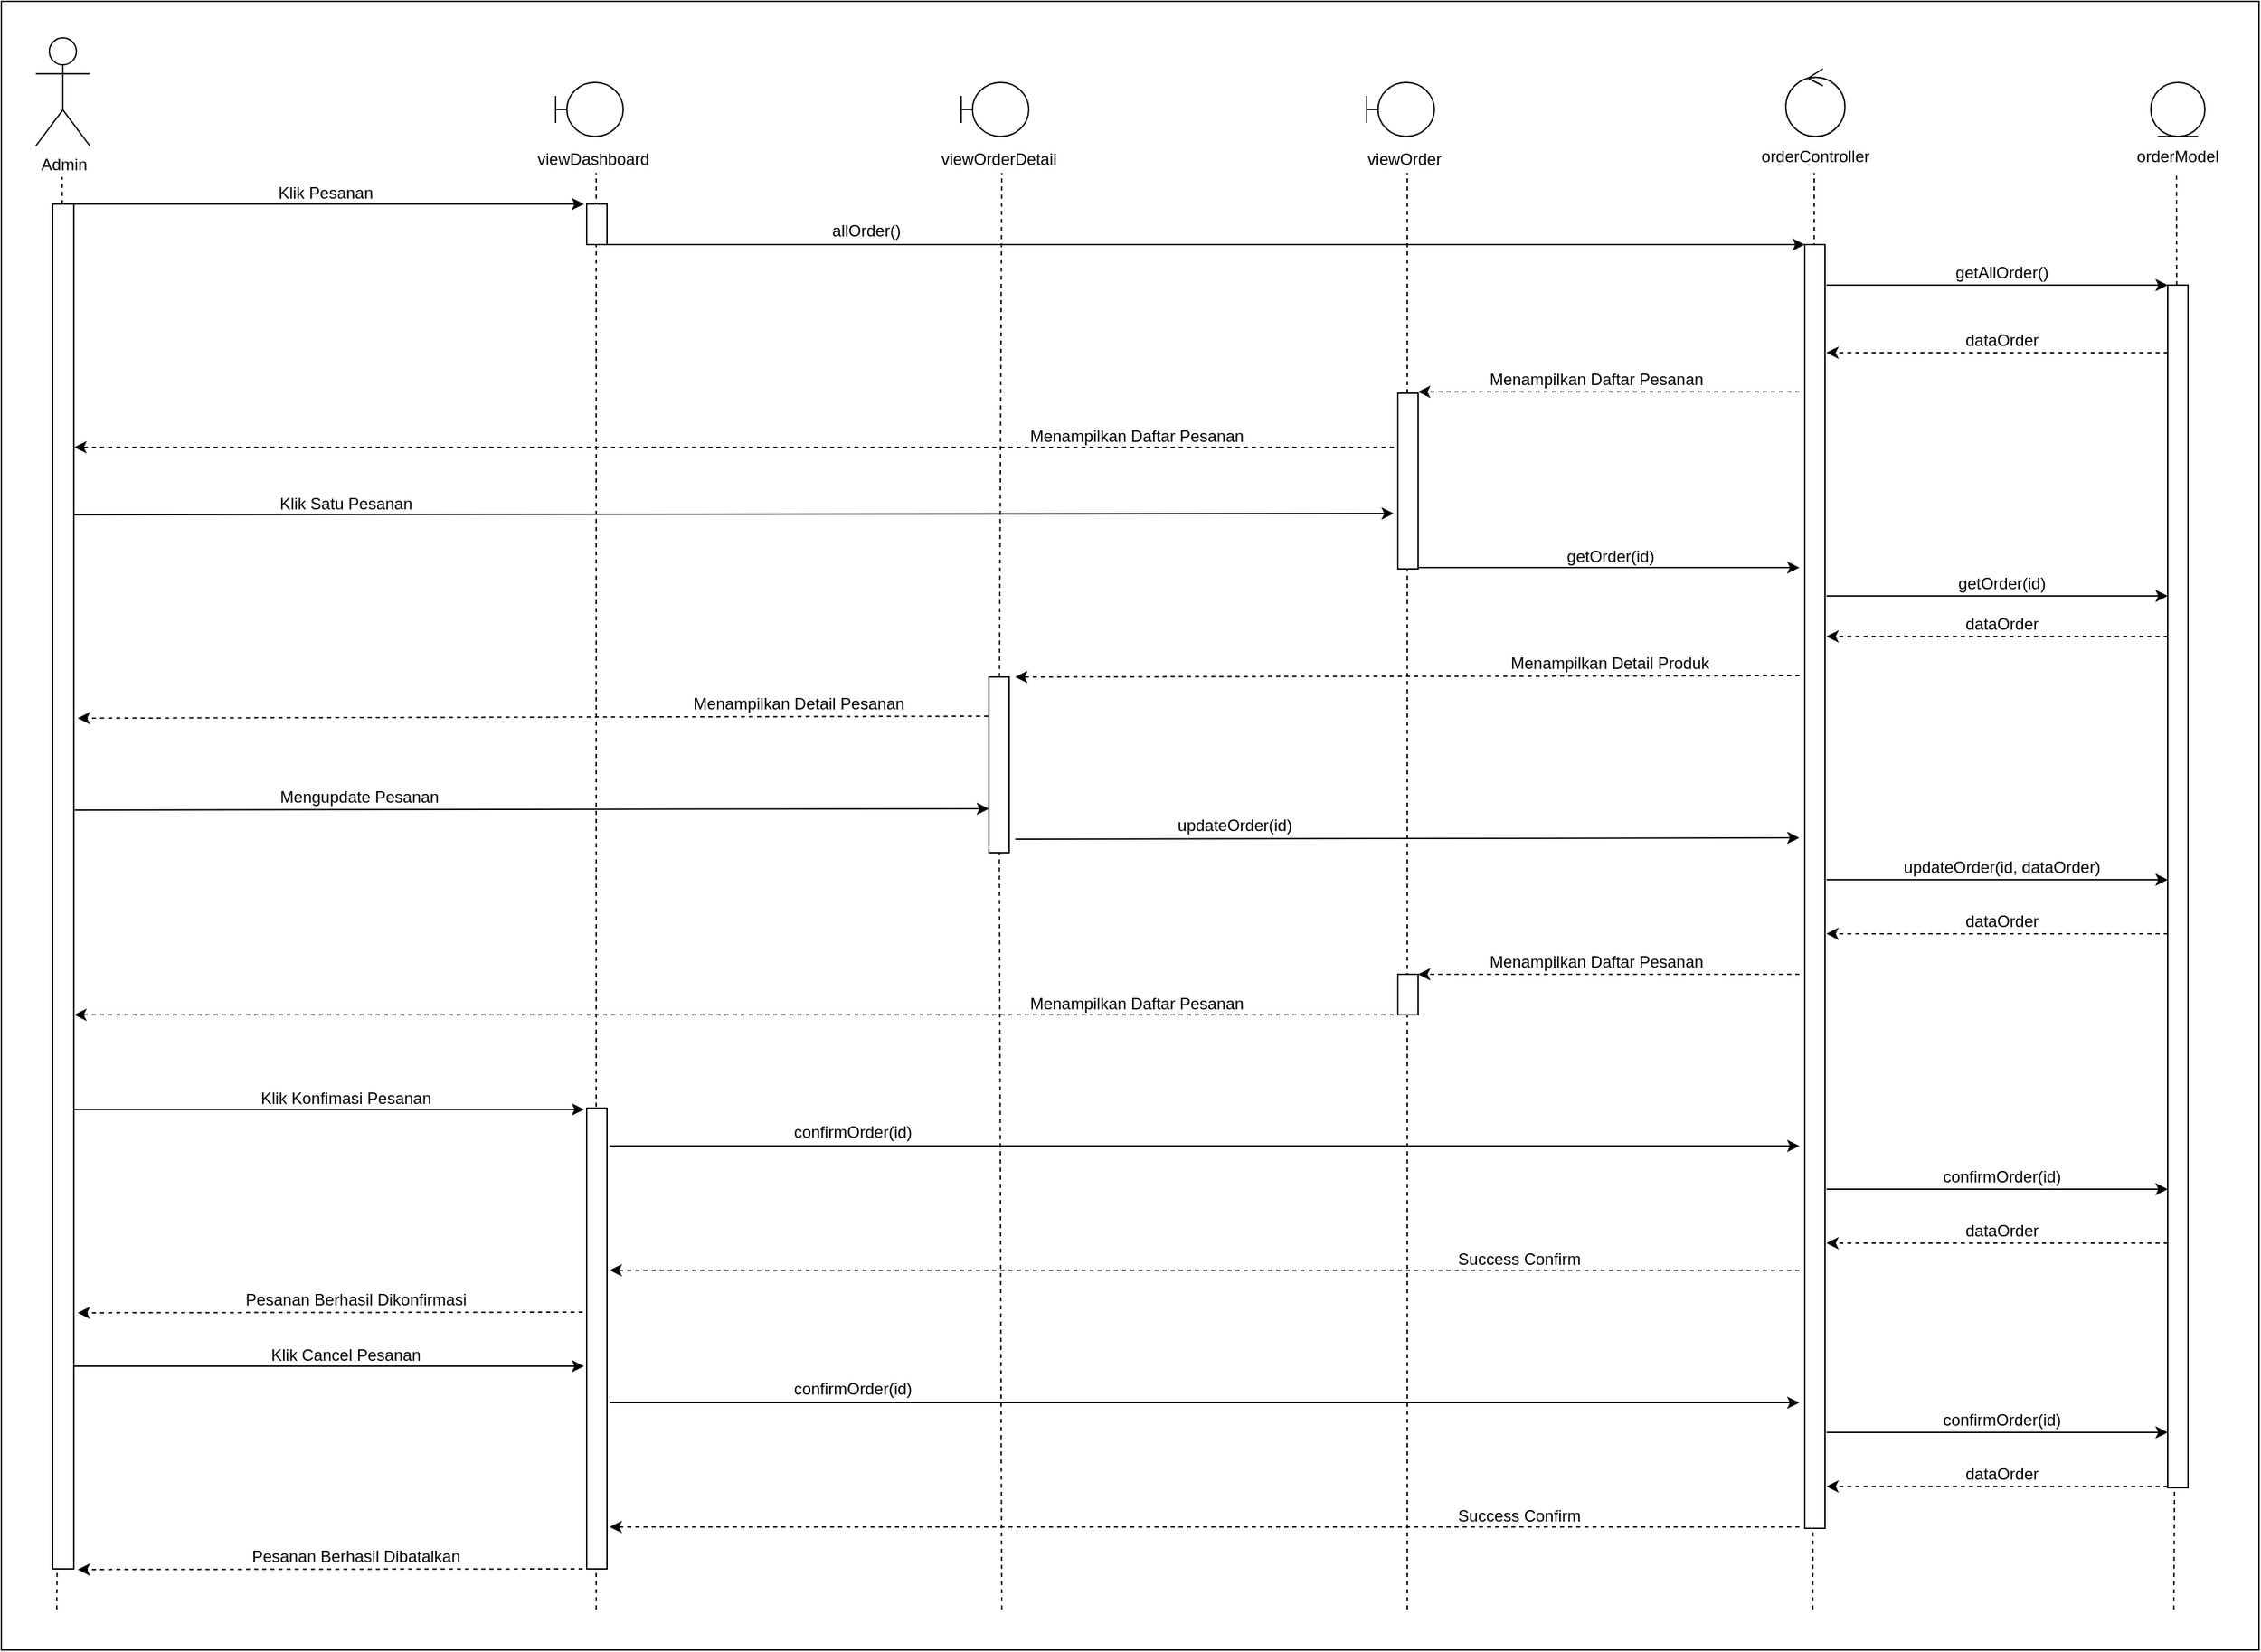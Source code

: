 <mxfile version="17.4.2" type="device"><diagram id="1heGm6sYk5PpGQ1YUHn8" name="Page-1"><mxGraphModel dx="1837" dy="1428" grid="1" gridSize="10" guides="1" tooltips="1" connect="1" arrows="1" fold="1" page="1" pageScale="1" pageWidth="850" pageHeight="1100" math="0" shadow="0"><root><mxCell id="0"/><mxCell id="1" parent="0"/><mxCell id="5eZJII_vhHzZ0wdDqpi4-136" value="" style="rounded=0;whiteSpace=wrap;html=1;" vertex="1" parent="1"><mxGeometry x="160" y="100" width="1670" height="1220" as="geometry"/></mxCell><mxCell id="5eZJII_vhHzZ0wdDqpi4-2" value="Admin" style="shape=umlActor;verticalLabelPosition=bottom;verticalAlign=top;html=1;outlineConnect=0;" vertex="1" parent="1"><mxGeometry x="185.5" y="127" width="40" height="80" as="geometry"/></mxCell><mxCell id="5eZJII_vhHzZ0wdDqpi4-3" value="" style="endArrow=none;dashed=1;html=1;rounded=0;startArrow=none;" edge="1" parent="1" source="5eZJII_vhHzZ0wdDqpi4-4"><mxGeometry width="50" height="50" relative="1" as="geometry"><mxPoint x="205" y="640" as="sourcePoint"/><mxPoint x="205" y="230" as="targetPoint"/></mxGeometry></mxCell><mxCell id="5eZJII_vhHzZ0wdDqpi4-4" value="" style="rounded=0;whiteSpace=wrap;html=1;" vertex="1" parent="1"><mxGeometry x="198" y="250" width="15.62" height="1010" as="geometry"/></mxCell><mxCell id="5eZJII_vhHzZ0wdDqpi4-5" value="" style="endArrow=none;dashed=1;html=1;rounded=0;" edge="1" parent="1" target="5eZJII_vhHzZ0wdDqpi4-4"><mxGeometry width="50" height="50" relative="1" as="geometry"><mxPoint x="201" y="1290" as="sourcePoint"/><mxPoint x="205" y="230" as="targetPoint"/></mxGeometry></mxCell><mxCell id="5eZJII_vhHzZ0wdDqpi4-6" value="" style="shape=umlBoundary;whiteSpace=wrap;html=1;" vertex="1" parent="1"><mxGeometry x="570" y="160" width="50" height="40" as="geometry"/></mxCell><mxCell id="5eZJII_vhHzZ0wdDqpi4-7" value="" style="endArrow=none;dashed=1;html=1;rounded=0;startArrow=none;" edge="1" parent="1"><mxGeometry width="50" height="50" relative="1" as="geometry"><mxPoint x="600" y="1290" as="sourcePoint"/><mxPoint x="600" y="227" as="targetPoint"/></mxGeometry></mxCell><mxCell id="5eZJII_vhHzZ0wdDqpi4-8" value="" style="rounded=0;whiteSpace=wrap;html=1;" vertex="1" parent="1"><mxGeometry x="593" y="250" width="15" height="30" as="geometry"/></mxCell><mxCell id="5eZJII_vhHzZ0wdDqpi4-9" value="" style="ellipse;shape=umlControl;whiteSpace=wrap;html=1;" vertex="1" parent="1"><mxGeometry x="1480" y="150" width="43.75" height="50" as="geometry"/></mxCell><mxCell id="5eZJII_vhHzZ0wdDqpi4-10" value="" style="endArrow=none;dashed=1;html=1;rounded=0;startArrow=none;" edge="1" parent="1"><mxGeometry width="50" height="50" relative="1" as="geometry"><mxPoint x="1500" y="1290" as="sourcePoint"/><mxPoint x="1501" y="227" as="targetPoint"/></mxGeometry></mxCell><mxCell id="5eZJII_vhHzZ0wdDqpi4-11" value="" style="rounded=0;whiteSpace=wrap;html=1;" vertex="1" parent="1"><mxGeometry x="1494" y="280" width="15" height="950" as="geometry"/></mxCell><mxCell id="5eZJII_vhHzZ0wdDqpi4-12" value="" style="shape=umlLifeline;participant=umlEntity;perimeter=lifelinePerimeter;whiteSpace=wrap;html=1;container=1;collapsible=0;recursiveResize=0;verticalAlign=top;spacingTop=36;outlineConnect=0;" vertex="1" parent="1"><mxGeometry x="1750" y="160" width="40" height="40" as="geometry"/></mxCell><mxCell id="5eZJII_vhHzZ0wdDqpi4-13" value="" style="endArrow=none;dashed=1;html=1;rounded=0;startArrow=none;" edge="1" parent="1" source="5eZJII_vhHzZ0wdDqpi4-14"><mxGeometry width="50" height="50" relative="1" as="geometry"><mxPoint x="1769.0" y="641.5" as="sourcePoint"/><mxPoint x="1769" y="228.5" as="targetPoint"/></mxGeometry></mxCell><mxCell id="5eZJII_vhHzZ0wdDqpi4-14" value="" style="rounded=0;whiteSpace=wrap;html=1;" vertex="1" parent="1"><mxGeometry x="1762.5" y="310" width="15" height="890" as="geometry"/></mxCell><mxCell id="5eZJII_vhHzZ0wdDqpi4-15" value="" style="endArrow=none;dashed=1;html=1;rounded=0;startArrow=none;" edge="1" parent="1" target="5eZJII_vhHzZ0wdDqpi4-14"><mxGeometry width="50" height="50" relative="1" as="geometry"><mxPoint x="1767" y="1290" as="sourcePoint"/><mxPoint x="1769" y="228.5" as="targetPoint"/></mxGeometry></mxCell><mxCell id="5eZJII_vhHzZ0wdDqpi4-16" value="" style="endArrow=classic;html=1;rounded=0;exitX=1;exitY=0;exitDx=0;exitDy=0;" edge="1" parent="1"><mxGeometry width="50" height="50" relative="1" as="geometry"><mxPoint x="214" y="250.0" as="sourcePoint"/><mxPoint x="591" y="250" as="targetPoint"/></mxGeometry></mxCell><mxCell id="5eZJII_vhHzZ0wdDqpi4-17" value="" style="endArrow=classic;html=1;rounded=0;dashed=1;" edge="1" parent="1"><mxGeometry width="50" height="50" relative="1" as="geometry"><mxPoint x="1190" y="430" as="sourcePoint"/><mxPoint x="214" y="430" as="targetPoint"/></mxGeometry></mxCell><mxCell id="5eZJII_vhHzZ0wdDqpi4-18" value="" style="endArrow=classic;html=1;rounded=0;" edge="1" parent="1"><mxGeometry width="50" height="50" relative="1" as="geometry"><mxPoint x="1510" y="310" as="sourcePoint"/><mxPoint x="1762.5" y="310" as="targetPoint"/></mxGeometry></mxCell><mxCell id="5eZJII_vhHzZ0wdDqpi4-19" value="" style="endArrow=classic;html=1;rounded=0;dashed=1;" edge="1" parent="1"><mxGeometry width="50" height="50" relative="1" as="geometry"><mxPoint x="1762.5" y="360" as="sourcePoint"/><mxPoint x="1510" y="360" as="targetPoint"/></mxGeometry></mxCell><mxCell id="5eZJII_vhHzZ0wdDqpi4-20" value="viewDashboard" style="text;html=1;strokeColor=none;fillColor=none;align=center;verticalAlign=middle;whiteSpace=wrap;rounded=0;" vertex="1" parent="1"><mxGeometry x="568" y="202" width="60" height="30" as="geometry"/></mxCell><mxCell id="5eZJII_vhHzZ0wdDqpi4-21" value="orderController" style="text;html=1;strokeColor=none;fillColor=none;align=center;verticalAlign=middle;whiteSpace=wrap;rounded=0;" vertex="1" parent="1"><mxGeometry x="1471.5" y="200" width="60" height="30" as="geometry"/></mxCell><mxCell id="5eZJII_vhHzZ0wdDqpi4-22" value="orderModel" style="text;html=1;strokeColor=none;fillColor=none;align=center;verticalAlign=middle;whiteSpace=wrap;rounded=0;" vertex="1" parent="1"><mxGeometry x="1740" y="200" width="60" height="30" as="geometry"/></mxCell><mxCell id="5eZJII_vhHzZ0wdDqpi4-23" value="Klik Pesanan" style="text;html=1;strokeColor=none;fillColor=none;align=center;verticalAlign=middle;whiteSpace=wrap;rounded=0;" vertex="1" parent="1"><mxGeometry x="350" y="227" width="100" height="30" as="geometry"/></mxCell><mxCell id="5eZJII_vhHzZ0wdDqpi4-24" value="Menampilkan Daftar Pesanan" style="text;html=1;strokeColor=none;fillColor=none;align=center;verticalAlign=middle;whiteSpace=wrap;rounded=0;" vertex="1" parent="1"><mxGeometry x="910" y="407" width="180" height="30" as="geometry"/></mxCell><mxCell id="5eZJII_vhHzZ0wdDqpi4-25" value="getAllOrder()" style="text;html=1;strokeColor=none;fillColor=none;align=center;verticalAlign=middle;whiteSpace=wrap;rounded=0;" vertex="1" parent="1"><mxGeometry x="1590" y="286" width="100" height="30" as="geometry"/></mxCell><mxCell id="5eZJII_vhHzZ0wdDqpi4-26" value="dataOrder" style="text;html=1;strokeColor=none;fillColor=none;align=center;verticalAlign=middle;whiteSpace=wrap;rounded=0;" vertex="1" parent="1"><mxGeometry x="1590" y="336" width="100" height="30" as="geometry"/></mxCell><mxCell id="5eZJII_vhHzZ0wdDqpi4-27" value="" style="shape=umlBoundary;whiteSpace=wrap;html=1;" vertex="1" parent="1"><mxGeometry x="870" y="160" width="50" height="40" as="geometry"/></mxCell><mxCell id="5eZJII_vhHzZ0wdDqpi4-28" value="" style="endArrow=none;dashed=1;html=1;rounded=0;startArrow=none;" edge="1" parent="1" source="5eZJII_vhHzZ0wdDqpi4-42"><mxGeometry width="50" height="50" relative="1" as="geometry"><mxPoint x="900" y="1220" as="sourcePoint"/><mxPoint x="900" y="227" as="targetPoint"/></mxGeometry></mxCell><mxCell id="5eZJII_vhHzZ0wdDqpi4-29" value="viewOrderDetail" style="text;html=1;strokeColor=none;fillColor=none;align=center;verticalAlign=middle;whiteSpace=wrap;rounded=0;" vertex="1" parent="1"><mxGeometry x="868" y="202" width="60" height="30" as="geometry"/></mxCell><mxCell id="5eZJII_vhHzZ0wdDqpi4-30" value="" style="shape=umlBoundary;whiteSpace=wrap;html=1;" vertex="1" parent="1"><mxGeometry x="1170" y="160" width="50" height="40" as="geometry"/></mxCell><mxCell id="5eZJII_vhHzZ0wdDqpi4-31" value="" style="endArrow=none;dashed=1;html=1;rounded=0;startArrow=none;" edge="1" parent="1"><mxGeometry width="50" height="50" relative="1" as="geometry"><mxPoint x="1200" y="1290" as="sourcePoint"/><mxPoint x="1200" y="227" as="targetPoint"/></mxGeometry></mxCell><mxCell id="5eZJII_vhHzZ0wdDqpi4-32" value="" style="rounded=0;whiteSpace=wrap;html=1;" vertex="1" parent="1"><mxGeometry x="1193" y="390" width="15" height="130" as="geometry"/></mxCell><mxCell id="5eZJII_vhHzZ0wdDqpi4-33" value="viewOrder" style="text;html=1;strokeColor=none;fillColor=none;align=center;verticalAlign=middle;whiteSpace=wrap;rounded=0;" vertex="1" parent="1"><mxGeometry x="1168" y="202" width="60" height="30" as="geometry"/></mxCell><mxCell id="5eZJII_vhHzZ0wdDqpi4-34" value="" style="endArrow=classic;html=1;rounded=0;entryX=0;entryY=0;entryDx=0;entryDy=0;exitX=1;exitY=1;exitDx=0;exitDy=0;" edge="1" parent="1" source="5eZJII_vhHzZ0wdDqpi4-8" target="5eZJII_vhHzZ0wdDqpi4-11"><mxGeometry width="50" height="50" relative="1" as="geometry"><mxPoint x="1340" y="280" as="sourcePoint"/><mxPoint x="1490" y="280" as="targetPoint"/></mxGeometry></mxCell><mxCell id="5eZJII_vhHzZ0wdDqpi4-35" value="allOrder()" style="text;html=1;strokeColor=none;fillColor=none;align=center;verticalAlign=middle;whiteSpace=wrap;rounded=0;" vertex="1" parent="1"><mxGeometry x="750" y="255" width="100" height="30" as="geometry"/></mxCell><mxCell id="5eZJII_vhHzZ0wdDqpi4-36" value="" style="endArrow=classic;html=1;rounded=0;dashed=1;" edge="1" parent="1"><mxGeometry width="50" height="50" relative="1" as="geometry"><mxPoint x="1490" y="389" as="sourcePoint"/><mxPoint x="1208" y="389" as="targetPoint"/></mxGeometry></mxCell><mxCell id="5eZJII_vhHzZ0wdDqpi4-37" value="Menampilkan Daftar Pesanan" style="text;html=1;strokeColor=none;fillColor=none;align=center;verticalAlign=middle;whiteSpace=wrap;rounded=0;" vertex="1" parent="1"><mxGeometry x="1250" y="365" width="180" height="30" as="geometry"/></mxCell><mxCell id="5eZJII_vhHzZ0wdDqpi4-38" value="" style="endArrow=classic;html=1;rounded=0;exitX=1;exitY=0;exitDx=0;exitDy=0;" edge="1" parent="1"><mxGeometry width="50" height="50" relative="1" as="geometry"><mxPoint x="214" y="480.0" as="sourcePoint"/><mxPoint x="1190" y="479" as="targetPoint"/></mxGeometry></mxCell><mxCell id="5eZJII_vhHzZ0wdDqpi4-39" value="Klik Satu Pesanan" style="text;html=1;strokeColor=none;fillColor=none;align=center;verticalAlign=middle;whiteSpace=wrap;rounded=0;" vertex="1" parent="1"><mxGeometry x="350" y="457" width="130" height="30" as="geometry"/></mxCell><mxCell id="5eZJII_vhHzZ0wdDqpi4-40" value="" style="endArrow=classic;html=1;rounded=0;" edge="1" parent="1"><mxGeometry width="50" height="50" relative="1" as="geometry"><mxPoint x="1208" y="519" as="sourcePoint"/><mxPoint x="1490" y="519" as="targetPoint"/></mxGeometry></mxCell><mxCell id="5eZJII_vhHzZ0wdDqpi4-41" value="getOrder(id)" style="text;html=1;strokeColor=none;fillColor=none;align=center;verticalAlign=middle;whiteSpace=wrap;rounded=0;direction=south;" vertex="1" parent="1"><mxGeometry x="1287.5" y="501" width="125" height="20" as="geometry"/></mxCell><mxCell id="5eZJII_vhHzZ0wdDqpi4-42" value="" style="rounded=0;whiteSpace=wrap;html=1;" vertex="1" parent="1"><mxGeometry x="890.5" y="600" width="15" height="130" as="geometry"/></mxCell><mxCell id="5eZJII_vhHzZ0wdDqpi4-43" value="" style="endArrow=none;dashed=1;html=1;rounded=0;startArrow=none;" edge="1" parent="1" target="5eZJII_vhHzZ0wdDqpi4-42"><mxGeometry width="50" height="50" relative="1" as="geometry"><mxPoint x="900" y="1290" as="sourcePoint"/><mxPoint x="900" y="227" as="targetPoint"/></mxGeometry></mxCell><mxCell id="5eZJII_vhHzZ0wdDqpi4-44" value="" style="endArrow=classic;html=1;rounded=0;" edge="1" parent="1"><mxGeometry width="50" height="50" relative="1" as="geometry"><mxPoint x="1510" y="750" as="sourcePoint"/><mxPoint x="1762.5" y="750" as="targetPoint"/></mxGeometry></mxCell><mxCell id="5eZJII_vhHzZ0wdDqpi4-45" value="updateOrder(id, dataOrder)" style="text;html=1;strokeColor=none;fillColor=none;align=center;verticalAlign=middle;whiteSpace=wrap;rounded=0;" vertex="1" parent="1"><mxGeometry x="1550" y="726" width="180" height="30" as="geometry"/></mxCell><mxCell id="5eZJII_vhHzZ0wdDqpi4-46" value="" style="endArrow=classic;html=1;rounded=0;dashed=1;" edge="1" parent="1"><mxGeometry width="50" height="50" relative="1" as="geometry"><mxPoint x="1490" y="599" as="sourcePoint"/><mxPoint x="910" y="600" as="targetPoint"/></mxGeometry></mxCell><mxCell id="5eZJII_vhHzZ0wdDqpi4-47" value="Menampilkan Detail Produk" style="text;html=1;strokeColor=none;fillColor=none;align=center;verticalAlign=middle;whiteSpace=wrap;rounded=0;" vertex="1" parent="1"><mxGeometry x="1270" y="575" width="160" height="30" as="geometry"/></mxCell><mxCell id="5eZJII_vhHzZ0wdDqpi4-48" value="" style="endArrow=classic;html=1;rounded=0;dashed=1;entryX=1.236;entryY=0.351;entryDx=0;entryDy=0;entryPerimeter=0;" edge="1" parent="1"><mxGeometry width="50" height="50" relative="1" as="geometry"><mxPoint x="890" y="629" as="sourcePoint"/><mxPoint x="216.54" y="630.47" as="targetPoint"/></mxGeometry></mxCell><mxCell id="5eZJII_vhHzZ0wdDqpi4-49" value="Menampilkan Detail Pesanan" style="text;html=1;strokeColor=none;fillColor=none;align=center;verticalAlign=middle;whiteSpace=wrap;rounded=0;" vertex="1" parent="1"><mxGeometry x="670" y="605" width="160" height="30" as="geometry"/></mxCell><mxCell id="5eZJII_vhHzZ0wdDqpi4-52" value="" style="endArrow=classic;html=1;rounded=0;" edge="1" parent="1"><mxGeometry width="50" height="50" relative="1" as="geometry"><mxPoint x="910" y="720" as="sourcePoint"/><mxPoint x="1490" y="719" as="targetPoint"/></mxGeometry></mxCell><mxCell id="5eZJII_vhHzZ0wdDqpi4-53" value="updateOrder(id)" style="text;html=1;strokeColor=none;fillColor=none;align=center;verticalAlign=middle;whiteSpace=wrap;rounded=0;direction=south;" vertex="1" parent="1"><mxGeometry x="960" y="700" width="225" height="20" as="geometry"/></mxCell><mxCell id="5eZJII_vhHzZ0wdDqpi4-54" value="" style="endArrow=classic;html=1;rounded=0;dashed=1;" edge="1" parent="1"><mxGeometry width="50" height="50" relative="1" as="geometry"><mxPoint x="1762.5" y="790" as="sourcePoint"/><mxPoint x="1510" y="790" as="targetPoint"/></mxGeometry></mxCell><mxCell id="5eZJII_vhHzZ0wdDqpi4-55" value="dataOrder" style="text;html=1;strokeColor=none;fillColor=none;align=center;verticalAlign=middle;whiteSpace=wrap;rounded=0;" vertex="1" parent="1"><mxGeometry x="1590" y="766" width="100" height="30" as="geometry"/></mxCell><mxCell id="5eZJII_vhHzZ0wdDqpi4-57" value="" style="endArrow=classic;html=1;rounded=0;dashed=1;" edge="1" parent="1"><mxGeometry width="50" height="50" relative="1" as="geometry"><mxPoint x="1490" y="820" as="sourcePoint"/><mxPoint x="1208" y="820" as="targetPoint"/></mxGeometry></mxCell><mxCell id="5eZJII_vhHzZ0wdDqpi4-58" value="Menampilkan Daftar Pesanan" style="text;html=1;strokeColor=none;fillColor=none;align=center;verticalAlign=middle;whiteSpace=wrap;rounded=0;" vertex="1" parent="1"><mxGeometry x="1250" y="796" width="180" height="30" as="geometry"/></mxCell><mxCell id="5eZJII_vhHzZ0wdDqpi4-59" value="" style="endArrow=classic;html=1;rounded=0;" edge="1" parent="1"><mxGeometry width="50" height="50" relative="1" as="geometry"><mxPoint x="610" y="947" as="sourcePoint"/><mxPoint x="1490" y="947" as="targetPoint"/></mxGeometry></mxCell><mxCell id="5eZJII_vhHzZ0wdDqpi4-63" value="" style="rounded=0;whiteSpace=wrap;html=1;" vertex="1" parent="1"><mxGeometry x="593" y="919" width="15" height="341" as="geometry"/></mxCell><mxCell id="5eZJII_vhHzZ0wdDqpi4-64" value="" style="endArrow=classic;html=1;rounded=0;exitX=1;exitY=0;exitDx=0;exitDy=0;" edge="1" parent="1"><mxGeometry width="50" height="50" relative="1" as="geometry"><mxPoint x="214" y="920.0" as="sourcePoint"/><mxPoint x="591" y="920" as="targetPoint"/></mxGeometry></mxCell><mxCell id="5eZJII_vhHzZ0wdDqpi4-65" value="Klik Konfimasi Pesanan" style="text;html=1;strokeColor=none;fillColor=none;align=center;verticalAlign=middle;whiteSpace=wrap;rounded=0;" vertex="1" parent="1"><mxGeometry x="350" y="897" width="130" height="30" as="geometry"/></mxCell><mxCell id="5eZJII_vhHzZ0wdDqpi4-75" value="" style="endArrow=classic;html=1;rounded=0;" edge="1" parent="1"><mxGeometry width="50" height="50" relative="1" as="geometry"><mxPoint x="1510" y="979" as="sourcePoint"/><mxPoint x="1762.5" y="979" as="targetPoint"/></mxGeometry></mxCell><mxCell id="5eZJII_vhHzZ0wdDqpi4-76" value="confirmOrder(id)" style="text;html=1;strokeColor=none;fillColor=none;align=center;verticalAlign=middle;whiteSpace=wrap;rounded=0;" vertex="1" parent="1"><mxGeometry x="1550" y="955" width="180" height="30" as="geometry"/></mxCell><mxCell id="5eZJII_vhHzZ0wdDqpi4-77" value="" style="endArrow=classic;html=1;rounded=0;dashed=1;" edge="1" parent="1"><mxGeometry width="50" height="50" relative="1" as="geometry"><mxPoint x="1762.5" y="1019" as="sourcePoint"/><mxPoint x="1510" y="1019" as="targetPoint"/></mxGeometry></mxCell><mxCell id="5eZJII_vhHzZ0wdDqpi4-78" value="dataOrder" style="text;html=1;strokeColor=none;fillColor=none;align=center;verticalAlign=middle;whiteSpace=wrap;rounded=0;" vertex="1" parent="1"><mxGeometry x="1590" y="995" width="100" height="30" as="geometry"/></mxCell><mxCell id="5eZJII_vhHzZ0wdDqpi4-88" value="" style="endArrow=classic;html=1;rounded=0;" edge="1" parent="1"><mxGeometry width="50" height="50" relative="1" as="geometry"><mxPoint x="1510" y="540" as="sourcePoint"/><mxPoint x="1762.5" y="540" as="targetPoint"/></mxGeometry></mxCell><mxCell id="5eZJII_vhHzZ0wdDqpi4-89" value="getOrder(id)" style="text;html=1;strokeColor=none;fillColor=none;align=center;verticalAlign=middle;whiteSpace=wrap;rounded=0;" vertex="1" parent="1"><mxGeometry x="1550" y="516" width="180" height="30" as="geometry"/></mxCell><mxCell id="5eZJII_vhHzZ0wdDqpi4-90" value="" style="endArrow=classic;html=1;rounded=0;dashed=1;" edge="1" parent="1"><mxGeometry width="50" height="50" relative="1" as="geometry"><mxPoint x="1762.5" y="570" as="sourcePoint"/><mxPoint x="1510" y="570" as="targetPoint"/></mxGeometry></mxCell><mxCell id="5eZJII_vhHzZ0wdDqpi4-91" value="dataOrder" style="text;html=1;strokeColor=none;fillColor=none;align=center;verticalAlign=middle;whiteSpace=wrap;rounded=0;" vertex="1" parent="1"><mxGeometry x="1590" y="546" width="100" height="30" as="geometry"/></mxCell><mxCell id="5eZJII_vhHzZ0wdDqpi4-94" value="" style="endArrow=classic;html=1;rounded=0;exitX=1.044;exitY=0.444;exitDx=0;exitDy=0;exitPerimeter=0;entryX=0;entryY=0.75;entryDx=0;entryDy=0;" edge="1" parent="1" source="5eZJII_vhHzZ0wdDqpi4-4" target="5eZJII_vhHzZ0wdDqpi4-42"><mxGeometry width="50" height="50" relative="1" as="geometry"><mxPoint x="240" y="720" as="sourcePoint"/><mxPoint x="890.667" y="680" as="targetPoint"/></mxGeometry></mxCell><mxCell id="5eZJII_vhHzZ0wdDqpi4-95" value="Mengupdate Pesanan" style="text;html=1;strokeColor=none;fillColor=none;align=center;verticalAlign=middle;whiteSpace=wrap;rounded=0;" vertex="1" parent="1"><mxGeometry x="345" y="674" width="160" height="30" as="geometry"/></mxCell><mxCell id="5eZJII_vhHzZ0wdDqpi4-97" value="" style="rounded=0;whiteSpace=wrap;html=1;" vertex="1" parent="1"><mxGeometry x="1193" y="820" width="15" height="30" as="geometry"/></mxCell><mxCell id="5eZJII_vhHzZ0wdDqpi4-98" value="" style="endArrow=classic;html=1;rounded=0;dashed=1;" edge="1" parent="1"><mxGeometry width="50" height="50" relative="1" as="geometry"><mxPoint x="1190" y="850" as="sourcePoint"/><mxPoint x="214" y="850" as="targetPoint"/></mxGeometry></mxCell><mxCell id="5eZJII_vhHzZ0wdDqpi4-99" value="Menampilkan Daftar Pesanan" style="text;html=1;strokeColor=none;fillColor=none;align=center;verticalAlign=middle;whiteSpace=wrap;rounded=0;" vertex="1" parent="1"><mxGeometry x="910" y="827" width="180" height="30" as="geometry"/></mxCell><mxCell id="5eZJII_vhHzZ0wdDqpi4-100" value="confirmOrder(id)" style="text;html=1;strokeColor=none;fillColor=none;align=center;verticalAlign=middle;whiteSpace=wrap;rounded=0;" vertex="1" parent="1"><mxGeometry x="700" y="922" width="180" height="30" as="geometry"/></mxCell><mxCell id="5eZJII_vhHzZ0wdDqpi4-101" value="" style="endArrow=classic;html=1;rounded=0;dashed=1;" edge="1" parent="1"><mxGeometry width="50" height="50" relative="1" as="geometry"><mxPoint x="1490" y="1039" as="sourcePoint"/><mxPoint x="610" y="1039" as="targetPoint"/></mxGeometry></mxCell><mxCell id="5eZJII_vhHzZ0wdDqpi4-102" value="Success Confirm" style="text;html=1;strokeColor=none;fillColor=none;align=center;verticalAlign=middle;whiteSpace=wrap;rounded=0;" vertex="1" parent="1"><mxGeometry x="1193" y="1016" width="180" height="30" as="geometry"/></mxCell><mxCell id="5eZJII_vhHzZ0wdDqpi4-103" value="" style="endArrow=classic;html=1;rounded=0;dashed=1;entryX=1.236;entryY=0.351;entryDx=0;entryDy=0;entryPerimeter=0;" edge="1" parent="1"><mxGeometry width="50" height="50" relative="1" as="geometry"><mxPoint x="590" y="1070" as="sourcePoint"/><mxPoint x="216.54" y="1070.47" as="targetPoint"/></mxGeometry></mxCell><mxCell id="5eZJII_vhHzZ0wdDqpi4-104" value="Pesanan Berhasil Dikonfirmasi" style="text;html=1;strokeColor=none;fillColor=none;align=center;verticalAlign=middle;whiteSpace=wrap;rounded=0;" vertex="1" parent="1"><mxGeometry x="335" y="1046" width="175" height="30" as="geometry"/></mxCell><mxCell id="5eZJII_vhHzZ0wdDqpi4-124" value="" style="endArrow=classic;html=1;rounded=0;exitX=1;exitY=0;exitDx=0;exitDy=0;" edge="1" parent="1"><mxGeometry width="50" height="50" relative="1" as="geometry"><mxPoint x="214" y="1110.0" as="sourcePoint"/><mxPoint x="591" y="1110" as="targetPoint"/></mxGeometry></mxCell><mxCell id="5eZJII_vhHzZ0wdDqpi4-125" value="Klik Cancel Pesanan" style="text;html=1;strokeColor=none;fillColor=none;align=center;verticalAlign=middle;whiteSpace=wrap;rounded=0;" vertex="1" parent="1"><mxGeometry x="350" y="1087" width="130" height="30" as="geometry"/></mxCell><mxCell id="5eZJII_vhHzZ0wdDqpi4-126" value="" style="endArrow=classic;html=1;rounded=0;dashed=1;entryX=1.236;entryY=0.351;entryDx=0;entryDy=0;entryPerimeter=0;" edge="1" parent="1"><mxGeometry width="50" height="50" relative="1" as="geometry"><mxPoint x="590" y="1260" as="sourcePoint"/><mxPoint x="216.54" y="1260.47" as="targetPoint"/></mxGeometry></mxCell><mxCell id="5eZJII_vhHzZ0wdDqpi4-127" value="Pesanan Berhasil Dibatalkan" style="text;html=1;strokeColor=none;fillColor=none;align=center;verticalAlign=middle;whiteSpace=wrap;rounded=0;" vertex="1" parent="1"><mxGeometry x="335" y="1236" width="175" height="30" as="geometry"/></mxCell><mxCell id="5eZJII_vhHzZ0wdDqpi4-128" value="" style="endArrow=classic;html=1;rounded=0;" edge="1" parent="1"><mxGeometry width="50" height="50" relative="1" as="geometry"><mxPoint x="610" y="1137" as="sourcePoint"/><mxPoint x="1490" y="1137" as="targetPoint"/></mxGeometry></mxCell><mxCell id="5eZJII_vhHzZ0wdDqpi4-129" value="confirmOrder(id)" style="text;html=1;strokeColor=none;fillColor=none;align=center;verticalAlign=middle;whiteSpace=wrap;rounded=0;" vertex="1" parent="1"><mxGeometry x="700" y="1112" width="180" height="30" as="geometry"/></mxCell><mxCell id="5eZJII_vhHzZ0wdDqpi4-130" value="" style="endArrow=classic;html=1;rounded=0;dashed=1;" edge="1" parent="1"><mxGeometry width="50" height="50" relative="1" as="geometry"><mxPoint x="1490" y="1229" as="sourcePoint"/><mxPoint x="610" y="1229" as="targetPoint"/></mxGeometry></mxCell><mxCell id="5eZJII_vhHzZ0wdDqpi4-131" value="Success Confirm" style="text;html=1;strokeColor=none;fillColor=none;align=center;verticalAlign=middle;whiteSpace=wrap;rounded=0;" vertex="1" parent="1"><mxGeometry x="1193" y="1206" width="180" height="30" as="geometry"/></mxCell><mxCell id="5eZJII_vhHzZ0wdDqpi4-132" value="" style="endArrow=classic;html=1;rounded=0;" edge="1" parent="1"><mxGeometry width="50" height="50" relative="1" as="geometry"><mxPoint x="1510" y="1159" as="sourcePoint"/><mxPoint x="1762.5" y="1159" as="targetPoint"/></mxGeometry></mxCell><mxCell id="5eZJII_vhHzZ0wdDqpi4-133" value="confirmOrder(id)" style="text;html=1;strokeColor=none;fillColor=none;align=center;verticalAlign=middle;whiteSpace=wrap;rounded=0;" vertex="1" parent="1"><mxGeometry x="1550" y="1135" width="180" height="30" as="geometry"/></mxCell><mxCell id="5eZJII_vhHzZ0wdDqpi4-134" value="" style="endArrow=classic;html=1;rounded=0;dashed=1;" edge="1" parent="1"><mxGeometry width="50" height="50" relative="1" as="geometry"><mxPoint x="1762.5" y="1199" as="sourcePoint"/><mxPoint x="1510" y="1199" as="targetPoint"/></mxGeometry></mxCell><mxCell id="5eZJII_vhHzZ0wdDqpi4-135" value="dataOrder" style="text;html=1;strokeColor=none;fillColor=none;align=center;verticalAlign=middle;whiteSpace=wrap;rounded=0;" vertex="1" parent="1"><mxGeometry x="1590" y="1175" width="100" height="30" as="geometry"/></mxCell></root></mxGraphModel></diagram></mxfile>